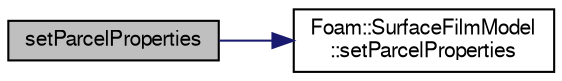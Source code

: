 digraph "setParcelProperties"
{
  bgcolor="transparent";
  edge [fontname="FreeSans",fontsize="10",labelfontname="FreeSans",labelfontsize="10"];
  node [fontname="FreeSans",fontsize="10",shape=record];
  rankdir="LR";
  Node1434 [label="setParcelProperties",height=0.2,width=0.4,color="black", fillcolor="grey75", style="filled", fontcolor="black"];
  Node1434 -> Node1435 [color="midnightblue",fontsize="10",style="solid",fontname="FreeSans"];
  Node1435 [label="Foam::SurfaceFilmModel\l::setParcelProperties",height=0.2,width=0.4,color="black",URL="$a23778.html#a157df9ebf4abcb766f4f47b16f7f9628",tooltip="Set the individual parcel properties. "];
}
